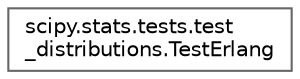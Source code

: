 digraph "Graphical Class Hierarchy"
{
 // LATEX_PDF_SIZE
  bgcolor="transparent";
  edge [fontname=Helvetica,fontsize=10,labelfontname=Helvetica,labelfontsize=10];
  node [fontname=Helvetica,fontsize=10,shape=box,height=0.2,width=0.4];
  rankdir="LR";
  Node0 [id="Node000000",label="scipy.stats.tests.test\l_distributions.TestErlang",height=0.2,width=0.4,color="grey40", fillcolor="white", style="filled",URL="$d5/d09/classscipy_1_1stats_1_1tests_1_1test__distributions_1_1TestErlang.html",tooltip=" "];
}
